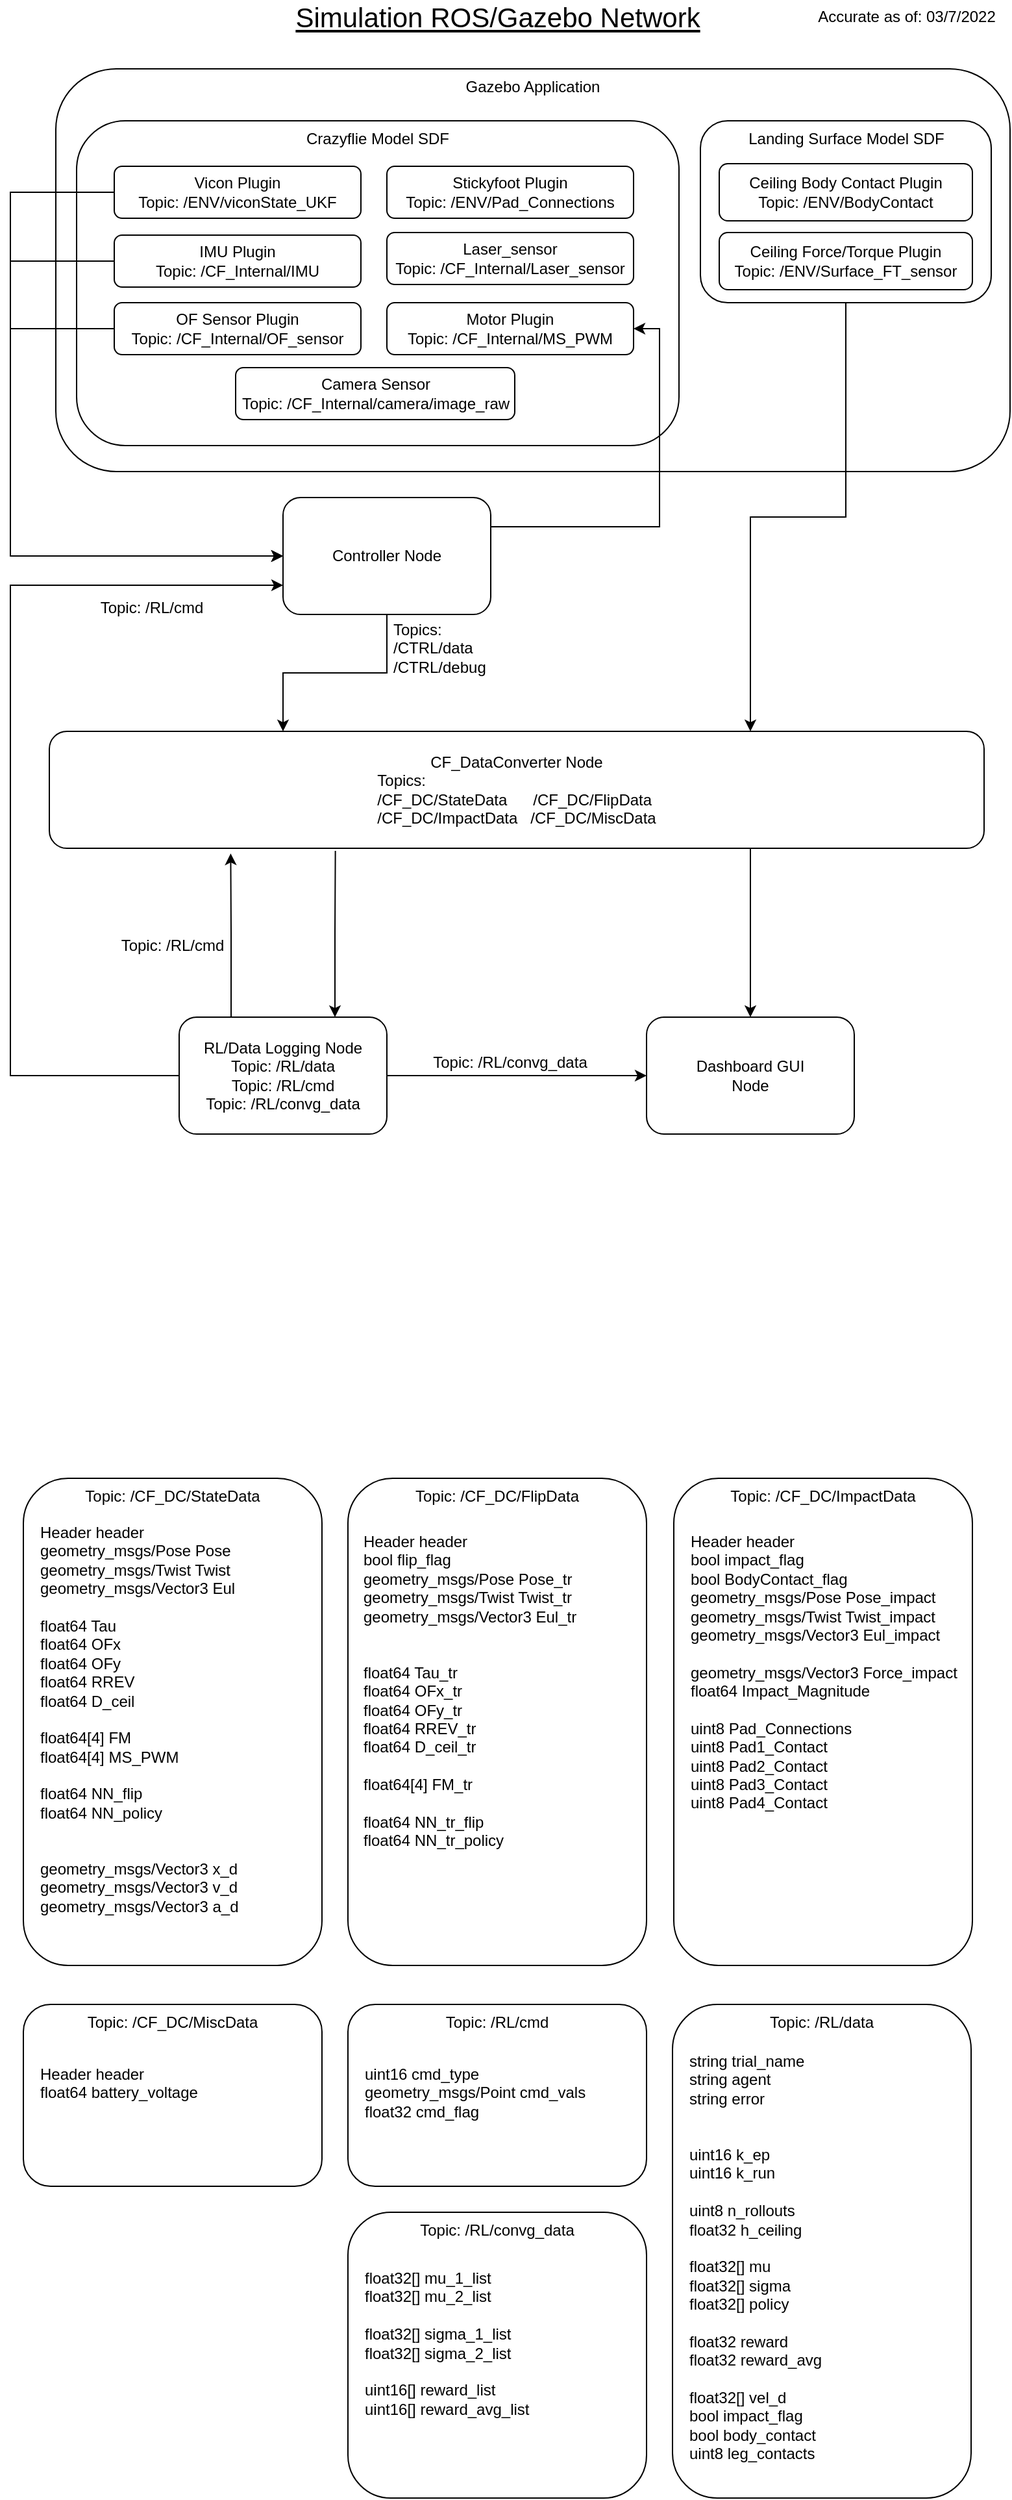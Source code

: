 <mxfile version="16.6.7" type="device"><diagram id="4q4zT_EYPk3diKyVNwrd" name="Page-1"><mxGraphModel dx="931" dy="497" grid="1" gridSize="10" guides="1" tooltips="1" connect="1" arrows="1" fold="1" page="1" pageScale="1" pageWidth="850" pageHeight="1100" background="none" math="0" shadow="0"><root><mxCell id="0"/><mxCell id="1" parent="0"/><mxCell id="GYX6j8tE0jOFINhNC3Ar-2" value="Gazebo Application" style="rounded=1;whiteSpace=wrap;html=1;align=center;verticalAlign=top;" parent="1" vertex="1"><mxGeometry x="85" y="70" width="735" height="310" as="geometry"/></mxCell><mxCell id="csX2sQHDqy6ObiTzpXhX-24" value="&lt;div&gt;Crazyflie Model SDF&lt;/div&gt;" style="rounded=1;whiteSpace=wrap;html=1;verticalAlign=top;" parent="1" vertex="1"><mxGeometry x="101" y="110" width="464" height="250" as="geometry"/></mxCell><mxCell id="817n7FfbMWGAcCqjhTb4-17" style="edgeStyle=orthogonalEdgeStyle;rounded=0;orthogonalLoop=1;jettySize=auto;html=1;exitX=1;exitY=0.25;exitDx=0;exitDy=0;entryX=1;entryY=0.5;entryDx=0;entryDy=0;" parent="1" source="GYX6j8tE0jOFINhNC3Ar-1" target="817n7FfbMWGAcCqjhTb4-5" edge="1"><mxGeometry relative="1" as="geometry"/></mxCell><mxCell id="817n7FfbMWGAcCqjhTb4-31" style="edgeStyle=orthogonalEdgeStyle;rounded=0;orthogonalLoop=1;jettySize=auto;html=1;exitX=0.5;exitY=1;exitDx=0;exitDy=0;entryX=0.25;entryY=0;entryDx=0;entryDy=0;startArrow=none;startFill=0;endArrow=classic;endFill=1;" parent="1" source="GYX6j8tE0jOFINhNC3Ar-1" target="M5vcPSeQK-yfMatR_Aqj-13" edge="1"><mxGeometry relative="1" as="geometry"/></mxCell><mxCell id="GYX6j8tE0jOFINhNC3Ar-1" value="&lt;div&gt;Controller Node&lt;/div&gt;" style="rounded=1;whiteSpace=wrap;html=1;" parent="1" vertex="1"><mxGeometry x="260" y="400" width="160" height="90" as="geometry"/></mxCell><mxCell id="817n7FfbMWGAcCqjhTb4-28" style="edgeStyle=orthogonalEdgeStyle;rounded=0;orthogonalLoop=1;jettySize=auto;html=1;exitX=0.25;exitY=0;exitDx=0;exitDy=0;entryX=0.194;entryY=1.044;entryDx=0;entryDy=0;entryPerimeter=0;" parent="1" source="GYX6j8tE0jOFINhNC3Ar-3" target="M5vcPSeQK-yfMatR_Aqj-13" edge="1"><mxGeometry relative="1" as="geometry"/></mxCell><mxCell id="817n7FfbMWGAcCqjhTb4-29" style="edgeStyle=orthogonalEdgeStyle;rounded=0;orthogonalLoop=1;jettySize=auto;html=1;exitX=0.75;exitY=0;exitDx=0;exitDy=0;entryX=0.306;entryY=1.022;entryDx=0;entryDy=0;entryPerimeter=0;startArrow=classic;startFill=1;endArrow=none;endFill=0;" parent="1" source="GYX6j8tE0jOFINhNC3Ar-3" target="M5vcPSeQK-yfMatR_Aqj-13" edge="1"><mxGeometry relative="1" as="geometry"/></mxCell><mxCell id="817n7FfbMWGAcCqjhTb4-32" style="edgeStyle=orthogonalEdgeStyle;rounded=0;orthogonalLoop=1;jettySize=auto;html=1;exitX=0;exitY=0.5;exitDx=0;exitDy=0;entryX=0;entryY=0.75;entryDx=0;entryDy=0;startArrow=none;startFill=0;endArrow=classic;endFill=1;" parent="1" source="GYX6j8tE0jOFINhNC3Ar-3" target="GYX6j8tE0jOFINhNC3Ar-1" edge="1"><mxGeometry relative="1" as="geometry"><Array as="points"><mxPoint x="50" y="845"/><mxPoint x="50" y="467"/></Array></mxGeometry></mxCell><mxCell id="4FDRGOnIH1IGA8GtsB-k-2" style="edgeStyle=orthogonalEdgeStyle;rounded=0;orthogonalLoop=1;jettySize=auto;html=1;exitX=1;exitY=0.5;exitDx=0;exitDy=0;entryX=0;entryY=0.5;entryDx=0;entryDy=0;" edge="1" parent="1" source="GYX6j8tE0jOFINhNC3Ar-3" target="GYX6j8tE0jOFINhNC3Ar-9"><mxGeometry relative="1" as="geometry"/></mxCell><mxCell id="GYX6j8tE0jOFINhNC3Ar-3" value="&lt;div&gt;RL/Data Logging Node&lt;/div&gt;&lt;div&gt;Topic: /RL/data&lt;br&gt;&lt;/div&gt;&lt;div&gt;Topic: /RL/cmd&lt;/div&gt;&lt;div&gt;Topic: /RL/convg_data&lt;br&gt;&lt;/div&gt;" style="rounded=1;whiteSpace=wrap;html=1;" parent="1" vertex="1"><mxGeometry x="180" y="800" width="160" height="90" as="geometry"/></mxCell><mxCell id="GYX6j8tE0jOFINhNC3Ar-9" value="&lt;div&gt;Dashboard GUI&lt;br&gt;&lt;/div&gt;&lt;div&gt;Node&lt;/div&gt;" style="rounded=1;whiteSpace=wrap;html=1;" parent="1" vertex="1"><mxGeometry x="540" y="800" width="160" height="90" as="geometry"/></mxCell><mxCell id="817n7FfbMWGAcCqjhTb4-30" style="edgeStyle=orthogonalEdgeStyle;rounded=0;orthogonalLoop=1;jettySize=auto;html=1;exitX=0.5;exitY=1;exitDx=0;exitDy=0;entryX=0.75;entryY=0;entryDx=0;entryDy=0;startArrow=none;startFill=0;endArrow=classic;endFill=1;" parent="1" source="M5vcPSeQK-yfMatR_Aqj-10" target="M5vcPSeQK-yfMatR_Aqj-13" edge="1"><mxGeometry relative="1" as="geometry"/></mxCell><mxCell id="M5vcPSeQK-yfMatR_Aqj-10" value="&lt;div&gt;Landing Surface Model SDF&lt;/div&gt;" style="rounded=1;whiteSpace=wrap;html=1;verticalAlign=top;" parent="1" vertex="1"><mxGeometry x="581.5" y="110" width="224" height="140" as="geometry"/></mxCell><mxCell id="M5vcPSeQK-yfMatR_Aqj-11" value="&lt;div&gt;Ceiling Body Contact Plugin&lt;/div&gt;&lt;div&gt;Topic: /ENV/BodyContact&lt;/div&gt;" style="rounded=1;whiteSpace=wrap;html=1;" parent="1" vertex="1"><mxGeometry x="596" y="143" width="195" height="44" as="geometry"/></mxCell><mxCell id="M5vcPSeQK-yfMatR_Aqj-12" value="&lt;div&gt;Ceiling Force/Torque Plugin&lt;br&gt;&lt;/div&gt;&lt;div&gt;Topic: /ENV/Surface_FT_sensor&lt;/div&gt;" style="rounded=1;whiteSpace=wrap;html=1;" parent="1" vertex="1"><mxGeometry x="596" y="196" width="195" height="44" as="geometry"/></mxCell><mxCell id="817n7FfbMWGAcCqjhTb4-25" style="edgeStyle=orthogonalEdgeStyle;rounded=0;orthogonalLoop=1;jettySize=auto;html=1;exitX=0.75;exitY=1;exitDx=0;exitDy=0;entryX=0.5;entryY=0;entryDx=0;entryDy=0;" parent="1" source="M5vcPSeQK-yfMatR_Aqj-13" target="GYX6j8tE0jOFINhNC3Ar-9" edge="1"><mxGeometry relative="1" as="geometry"/></mxCell><mxCell id="M5vcPSeQK-yfMatR_Aqj-13" value="&lt;div&gt;CF_DataConverter Node&lt;br&gt;&lt;/div&gt;&lt;div align=&quot;left&quot;&gt;Topics:&lt;br&gt;&lt;/div&gt;&lt;div align=&quot;left&quot;&gt;/CF_DC/StateData&amp;nbsp;&amp;nbsp;&amp;nbsp;&amp;nbsp;&amp;nbsp; /CF_DC/FlipData&lt;/div&gt;/CF_DC/ImpactData&amp;nbsp;&amp;nbsp; /CF_DC/MiscData" style="rounded=1;whiteSpace=wrap;html=1;" parent="1" vertex="1"><mxGeometry x="80" y="580" width="720" height="90" as="geometry"/></mxCell><mxCell id="q5Fl8x8nFSdp4KZAPQOb-13" value="Accurate as of: 03/7/2022" style="text;html=1;align=center;verticalAlign=middle;resizable=0;points=[];autosize=1;" parent="1" vertex="1"><mxGeometry x="665" y="20" width="150" height="20" as="geometry"/></mxCell><mxCell id="q5Fl8x8nFSdp4KZAPQOb-27" value="&lt;font style=&quot;font-size: 21px&quot;&gt;&lt;u&gt;Simulation ROS/Gazebo Network&lt;/u&gt;&lt;/font&gt;" style="text;html=1;align=center;verticalAlign=middle;resizable=0;points=[];autosize=1;fontSize=10;" parent="1" vertex="1"><mxGeometry x="260" y="20" width="330" height="20" as="geometry"/></mxCell><mxCell id="817n7FfbMWGAcCqjhTb4-1" value="Stickyfoot Plugin&lt;br&gt;Topic: /ENV/Pad_Connections" style="rounded=1;whiteSpace=wrap;html=1;" parent="1" vertex="1"><mxGeometry x="340" y="145" width="190" height="40" as="geometry"/></mxCell><mxCell id="817n7FfbMWGAcCqjhTb4-9" style="edgeStyle=orthogonalEdgeStyle;rounded=0;orthogonalLoop=1;jettySize=auto;html=1;exitX=0;exitY=0.5;exitDx=0;exitDy=0;entryX=0;entryY=0.5;entryDx=0;entryDy=0;" parent="1" source="817n7FfbMWGAcCqjhTb4-2" target="GYX6j8tE0jOFINhNC3Ar-1" edge="1"><mxGeometry relative="1" as="geometry"><Array as="points"><mxPoint x="50" y="270"/><mxPoint x="50" y="445"/></Array></mxGeometry></mxCell><mxCell id="817n7FfbMWGAcCqjhTb4-2" value="OF Sensor Plugin&lt;br&gt;Topic: /CF_Internal/OF_sensor" style="rounded=1;whiteSpace=wrap;html=1;" parent="1" vertex="1"><mxGeometry x="130" y="250" width="190" height="40" as="geometry"/></mxCell><mxCell id="817n7FfbMWGAcCqjhTb4-11" style="edgeStyle=orthogonalEdgeStyle;rounded=0;orthogonalLoop=1;jettySize=auto;html=1;exitX=0;exitY=0.5;exitDx=0;exitDy=0;entryX=0;entryY=0.5;entryDx=0;entryDy=0;" parent="1" source="817n7FfbMWGAcCqjhTb4-3" target="GYX6j8tE0jOFINhNC3Ar-1" edge="1"><mxGeometry relative="1" as="geometry"><Array as="points"><mxPoint x="50" y="218"/><mxPoint x="50" y="445"/></Array></mxGeometry></mxCell><mxCell id="817n7FfbMWGAcCqjhTb4-3" value="IMU Plugin&lt;br&gt;Topic: /CF_Internal/IMU" style="rounded=1;whiteSpace=wrap;html=1;" parent="1" vertex="1"><mxGeometry x="130" y="198" width="190" height="40" as="geometry"/></mxCell><mxCell id="817n7FfbMWGAcCqjhTb4-8" style="edgeStyle=orthogonalEdgeStyle;rounded=0;orthogonalLoop=1;jettySize=auto;html=1;exitX=0;exitY=0.5;exitDx=0;exitDy=0;entryX=0;entryY=0.5;entryDx=0;entryDy=0;" parent="1" source="817n7FfbMWGAcCqjhTb4-4" target="GYX6j8tE0jOFINhNC3Ar-1" edge="1"><mxGeometry relative="1" as="geometry"><Array as="points"><mxPoint x="50" y="165"/><mxPoint x="50" y="445"/></Array></mxGeometry></mxCell><mxCell id="817n7FfbMWGAcCqjhTb4-4" value="Vicon Plugin&lt;br&gt;Topic: /ENV/viconState_UKF" style="rounded=1;whiteSpace=wrap;html=1;" parent="1" vertex="1"><mxGeometry x="130" y="145" width="190" height="40" as="geometry"/></mxCell><mxCell id="817n7FfbMWGAcCqjhTb4-5" value="Motor Plugin&lt;br&gt;Topic: /CF_Internal/MS_PWM" style="rounded=1;whiteSpace=wrap;html=1;" parent="1" vertex="1"><mxGeometry x="340" y="250" width="190" height="40" as="geometry"/></mxCell><mxCell id="817n7FfbMWGAcCqjhTb4-6" value="Laser_sensor&lt;br&gt;Topic: /CF_Internal/Laser_sensor" style="rounded=1;whiteSpace=wrap;html=1;" parent="1" vertex="1"><mxGeometry x="340" y="196" width="190" height="40" as="geometry"/></mxCell><mxCell id="817n7FfbMWGAcCqjhTb4-7" value="Camera Sensor&lt;br&gt;Topic: /CF_Internal/camera/image_raw" style="rounded=1;whiteSpace=wrap;html=1;" parent="1" vertex="1"><mxGeometry x="223.5" y="300" width="215" height="40" as="geometry"/></mxCell><mxCell id="817n7FfbMWGAcCqjhTb4-33" value="Topic: /RL/cmd" style="text;html=1;strokeColor=none;fillColor=none;align=center;verticalAlign=middle;whiteSpace=wrap;rounded=0;rotation=0;" parent="1" vertex="1"><mxGeometry x="93.5" y="480" width="130" height="10" as="geometry"/></mxCell><mxCell id="4FDRGOnIH1IGA8GtsB-k-1" value="Topic: /RL/cmd" style="text;html=1;strokeColor=none;fillColor=none;align=center;verticalAlign=middle;whiteSpace=wrap;rounded=0;rotation=0;" vertex="1" parent="1"><mxGeometry x="110" y="740" width="130" height="10" as="geometry"/></mxCell><mxCell id="4FDRGOnIH1IGA8GtsB-k-4" value="Topic: /RL/convg_data" style="text;html=1;strokeColor=none;fillColor=none;align=center;verticalAlign=middle;whiteSpace=wrap;rounded=0;rotation=0;" vertex="1" parent="1"><mxGeometry x="370" y="830" width="130" height="10" as="geometry"/></mxCell><mxCell id="4FDRGOnIH1IGA8GtsB-k-15" value="" style="group" vertex="1" connectable="0" parent="1"><mxGeometry x="561" y="1155" width="230" height="375" as="geometry"/></mxCell><mxCell id="4FDRGOnIH1IGA8GtsB-k-14" value="Topic: /CF_DC/ImpactData" style="rounded=1;whiteSpace=wrap;html=1;verticalAlign=top;" vertex="1" parent="4FDRGOnIH1IGA8GtsB-k-15"><mxGeometry width="230" height="375" as="geometry"/></mxCell><mxCell id="4FDRGOnIH1IGA8GtsB-k-11" value="Header header&#xA;bool impact_flag&#xA;bool BodyContact_flag&#xA;geometry_msgs/Pose Pose_impact&#xA;geometry_msgs/Twist Twist_impact&#xA;geometry_msgs/Vector3 Eul_impact&#xA;&#xA;geometry_msgs/Vector3 Force_impact&#xA;float64 Impact_Magnitude&#xA;&#xA;uint8 Pad_Connections&#xA;uint8 Pad1_Contact&#xA;uint8 Pad2_Contact&#xA;uint8 Pad3_Contact&#xA;uint8 Pad4_Contact" style="text;whiteSpace=wrap;html=1;" vertex="1" parent="4FDRGOnIH1IGA8GtsB-k-15"><mxGeometry x="10.5" y="35" width="209" height="230" as="geometry"/></mxCell><mxCell id="4FDRGOnIH1IGA8GtsB-k-16" value="" style="group" vertex="1" connectable="0" parent="1"><mxGeometry x="310" y="1155" width="230" height="375" as="geometry"/></mxCell><mxCell id="4FDRGOnIH1IGA8GtsB-k-8" value="Topic: /CF_DC/FlipData" style="rounded=1;whiteSpace=wrap;html=1;verticalAlign=top;" vertex="1" parent="4FDRGOnIH1IGA8GtsB-k-16"><mxGeometry width="230" height="375" as="geometry"/></mxCell><mxCell id="4FDRGOnIH1IGA8GtsB-k-9" value="Header header&#xA;bool flip_flag&#xA;geometry_msgs/Pose Pose_tr&#xA;geometry_msgs/Twist Twist_tr&#xA;geometry_msgs/Vector3 Eul_tr&#xA;&#xA;&#xA;float64 Tau_tr&#xA;float64 OFx_tr&#xA;float64 OFy_tr&#xA;float64 RREV_tr&#xA;float64 D_ceil_tr&#xA;&#xA;float64[4] FM_tr&#xA;&#xA;float64 NN_tr_flip&#xA;float64 NN_tr_policy" style="text;whiteSpace=wrap;html=1;" vertex="1" parent="4FDRGOnIH1IGA8GtsB-k-16"><mxGeometry x="10" y="35" width="209" height="250" as="geometry"/></mxCell><mxCell id="4FDRGOnIH1IGA8GtsB-k-17" value="" style="group" vertex="1" connectable="0" parent="1"><mxGeometry x="60" y="1155" width="230" height="375" as="geometry"/></mxCell><mxCell id="4FDRGOnIH1IGA8GtsB-k-7" value="Topic: /CF_DC/StateData" style="rounded=1;whiteSpace=wrap;html=1;verticalAlign=top;" vertex="1" parent="4FDRGOnIH1IGA8GtsB-k-17"><mxGeometry width="230" height="375" as="geometry"/></mxCell><mxCell id="4FDRGOnIH1IGA8GtsB-k-6" value="Header header&#xA;geometry_msgs/Pose Pose&#xA;geometry_msgs/Twist Twist&#xA;geometry_msgs/Vector3 Eul&#xA;&#xA;float64 Tau&#xA;float64 OFx&#xA;float64 OFy&#xA;float64 RREV&#xA;float64 D_ceil&#xA;&#xA;float64[4] FM&#xA;float64[4] MS_PWM&#xA;&#xA;float64 NN_flip&#xA;float64 NN_policy&#xA;&#xA;&#xA;geometry_msgs/Vector3 x_d&#xA;geometry_msgs/Vector3 v_d&#xA;geometry_msgs/Vector3 a_d" style="text;whiteSpace=wrap;html=1;" vertex="1" parent="4FDRGOnIH1IGA8GtsB-k-17"><mxGeometry x="10.5" y="27.5" width="209" height="310" as="geometry"/></mxCell><mxCell id="4FDRGOnIH1IGA8GtsB-k-18" value="" style="group" vertex="1" connectable="0" parent="1"><mxGeometry x="60" y="1560" width="230" height="140" as="geometry"/></mxCell><mxCell id="4FDRGOnIH1IGA8GtsB-k-12" value="Topic: /CF_DC/MiscData" style="rounded=1;whiteSpace=wrap;html=1;verticalAlign=top;" vertex="1" parent="4FDRGOnIH1IGA8GtsB-k-18"><mxGeometry width="230" height="140" as="geometry"/></mxCell><mxCell id="4FDRGOnIH1IGA8GtsB-k-13" value="Header header&#xA;float64 battery_voltage" style="text;whiteSpace=wrap;html=1;" vertex="1" parent="4FDRGOnIH1IGA8GtsB-k-18"><mxGeometry x="10.5" y="40" width="209" height="80" as="geometry"/></mxCell><mxCell id="4FDRGOnIH1IGA8GtsB-k-19" value="" style="group" vertex="1" connectable="0" parent="1"><mxGeometry x="310" y="1560" width="230" height="140" as="geometry"/></mxCell><mxCell id="4FDRGOnIH1IGA8GtsB-k-20" value="Topic: /RL/cmd" style="rounded=1;whiteSpace=wrap;html=1;verticalAlign=top;" vertex="1" parent="4FDRGOnIH1IGA8GtsB-k-19"><mxGeometry width="230" height="140" as="geometry"/></mxCell><mxCell id="4FDRGOnIH1IGA8GtsB-k-21" value="uint16 cmd_type&#xA;geometry_msgs/Point cmd_vals&#xA;float32 cmd_flag" style="text;whiteSpace=wrap;html=1;" vertex="1" parent="4FDRGOnIH1IGA8GtsB-k-19"><mxGeometry x="10.5" y="40" width="209" height="80" as="geometry"/></mxCell><mxCell id="4FDRGOnIH1IGA8GtsB-k-23" value="Topic: /RL/data" style="rounded=1;whiteSpace=wrap;html=1;verticalAlign=top;" vertex="1" parent="1"><mxGeometry x="560" y="1560" width="230" height="380" as="geometry"/></mxCell><mxCell id="4FDRGOnIH1IGA8GtsB-k-24" value="string trial_name&lt;br&gt;string agent&lt;br&gt;string error&lt;br&gt;&lt;br&gt;&lt;br&gt;uint16 k_ep&lt;br&gt;uint16 k_run&lt;br&gt;&lt;br&gt;uint8 n_rollouts&lt;br&gt;float32 h_ceiling&lt;br&gt;&lt;br&gt;float32[] mu&lt;br&gt;float32[] sigma&lt;br&gt;float32[] policy&lt;br&gt;&lt;br&gt;float32 reward&lt;br&gt;float32 reward_avg&lt;br&gt;&lt;br&gt;float32[] vel_d&lt;br&gt;bool impact_flag&lt;br&gt;bool body_contact&lt;br&gt;uint8 leg_contacts&lt;br&gt;" style="text;whiteSpace=wrap;html=1;" vertex="1" parent="1"><mxGeometry x="570.5" y="1590" width="209" height="340" as="geometry"/></mxCell><mxCell id="4FDRGOnIH1IGA8GtsB-k-25" value="" style="group" vertex="1" connectable="0" parent="1"><mxGeometry x="310" y="1720" width="230" height="220" as="geometry"/></mxCell><mxCell id="4FDRGOnIH1IGA8GtsB-k-26" value="Topic: /RL/convg_data" style="rounded=1;whiteSpace=wrap;html=1;verticalAlign=top;" vertex="1" parent="4FDRGOnIH1IGA8GtsB-k-25"><mxGeometry width="230" height="220.0" as="geometry"/></mxCell><mxCell id="4FDRGOnIH1IGA8GtsB-k-27" value="float32[] mu_1_list&lt;br&gt;float32[] mu_2_list&lt;br&gt;&lt;br&gt;float32[] sigma_1_list&lt;br&gt;float32[] sigma_2_list&lt;br&gt;&lt;br&gt;uint16[] reward_list&lt;br&gt;uint16[] reward_avg_list" style="text;whiteSpace=wrap;html=1;" vertex="1" parent="4FDRGOnIH1IGA8GtsB-k-25"><mxGeometry x="11" y="36.667" width="209" height="160.637" as="geometry"/></mxCell><mxCell id="4FDRGOnIH1IGA8GtsB-k-30" value="&lt;div&gt;Topics: &lt;br&gt;&lt;/div&gt;&lt;div&gt;/CTRL/data&lt;/div&gt;&lt;div&gt;/CTRL/debug&lt;/div&gt;" style="text;html=1;strokeColor=none;fillColor=none;align=left;verticalAlign=middle;whiteSpace=wrap;rounded=0;rotation=0;" vertex="1" parent="1"><mxGeometry x="343" y="496" width="135" height="40" as="geometry"/></mxCell></root></mxGraphModel></diagram></mxfile>